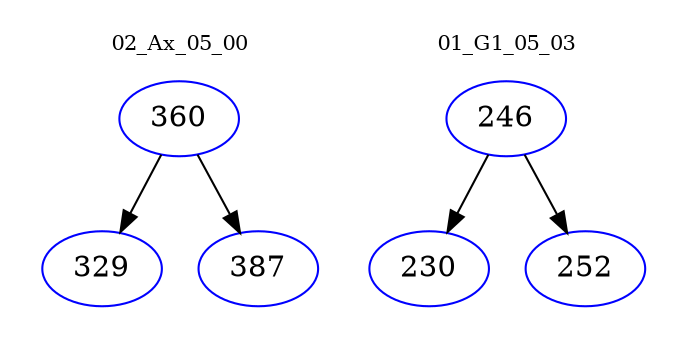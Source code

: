 digraph{
subgraph cluster_0 {
color = white
label = "02_Ax_05_00";
fontsize=10;
T0_360 [label="360", color="blue"]
T0_360 -> T0_329 [color="black"]
T0_329 [label="329", color="blue"]
T0_360 -> T0_387 [color="black"]
T0_387 [label="387", color="blue"]
}
subgraph cluster_1 {
color = white
label = "01_G1_05_03";
fontsize=10;
T1_246 [label="246", color="blue"]
T1_246 -> T1_230 [color="black"]
T1_230 [label="230", color="blue"]
T1_246 -> T1_252 [color="black"]
T1_252 [label="252", color="blue"]
}
}
